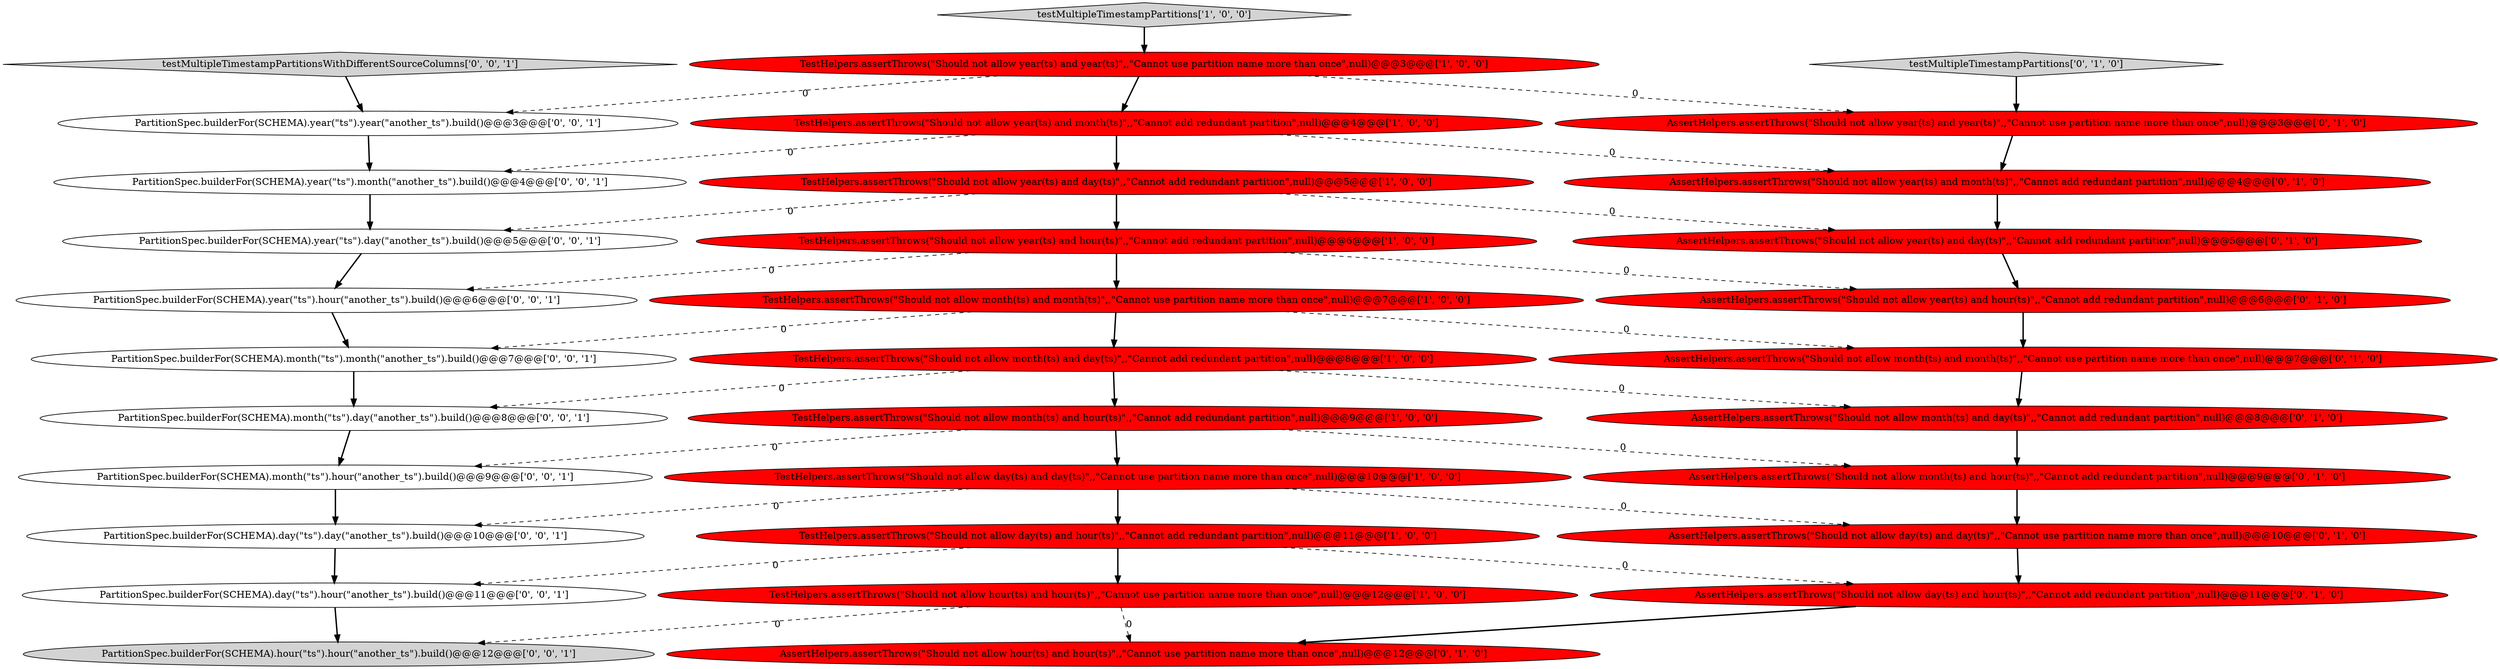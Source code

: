digraph {
8 [style = filled, label = "TestHelpers.assertThrows(\"Should not allow year(ts) and month(ts)\",,\"Cannot add redundant partition\",null)@@@4@@@['1', '0', '0']", fillcolor = red, shape = ellipse image = "AAA1AAABBB1BBB"];
28 [style = filled, label = "PartitionSpec.builderFor(SCHEMA).day(\"ts\").day(\"another_ts\").build()@@@10@@@['0', '0', '1']", fillcolor = white, shape = ellipse image = "AAA0AAABBB3BBB"];
19 [style = filled, label = "AssertHelpers.assertThrows(\"Should not allow month(ts) and day(ts)\",,\"Cannot add redundant partition\",null)@@@8@@@['0', '1', '0']", fillcolor = red, shape = ellipse image = "AAA1AAABBB2BBB"];
16 [style = filled, label = "AssertHelpers.assertThrows(\"Should not allow month(ts) and month(ts)\",,\"Cannot use partition name more than once\",null)@@@7@@@['0', '1', '0']", fillcolor = red, shape = ellipse image = "AAA1AAABBB2BBB"];
32 [style = filled, label = "PartitionSpec.builderFor(SCHEMA).year(\"ts\").year(\"another_ts\").build()@@@3@@@['0', '0', '1']", fillcolor = white, shape = ellipse image = "AAA0AAABBB3BBB"];
10 [style = filled, label = "TestHelpers.assertThrows(\"Should not allow month(ts) and month(ts)\",,\"Cannot use partition name more than once\",null)@@@7@@@['1', '0', '0']", fillcolor = red, shape = ellipse image = "AAA1AAABBB1BBB"];
15 [style = filled, label = "AssertHelpers.assertThrows(\"Should not allow year(ts) and day(ts)\",,\"Cannot add redundant partition\",null)@@@5@@@['0', '1', '0']", fillcolor = red, shape = ellipse image = "AAA1AAABBB2BBB"];
21 [style = filled, label = "AssertHelpers.assertThrows(\"Should not allow day(ts) and hour(ts)\",,\"Cannot add redundant partition\",null)@@@11@@@['0', '1', '0']", fillcolor = red, shape = ellipse image = "AAA1AAABBB2BBB"];
26 [style = filled, label = "PartitionSpec.builderFor(SCHEMA).year(\"ts\").month(\"another_ts\").build()@@@4@@@['0', '0', '1']", fillcolor = white, shape = ellipse image = "AAA0AAABBB3BBB"];
2 [style = filled, label = "TestHelpers.assertThrows(\"Should not allow year(ts) and year(ts)\",,\"Cannot use partition name more than once\",null)@@@3@@@['1', '0', '0']", fillcolor = red, shape = ellipse image = "AAA1AAABBB1BBB"];
31 [style = filled, label = "PartitionSpec.builderFor(SCHEMA).hour(\"ts\").hour(\"another_ts\").build()@@@12@@@['0', '0', '1']", fillcolor = lightgray, shape = ellipse image = "AAA0AAABBB3BBB"];
5 [style = filled, label = "TestHelpers.assertThrows(\"Should not allow hour(ts) and hour(ts)\",,\"Cannot use partition name more than once\",null)@@@12@@@['1', '0', '0']", fillcolor = red, shape = ellipse image = "AAA1AAABBB1BBB"];
11 [style = filled, label = "AssertHelpers.assertThrows(\"Should not allow month(ts) and hour(ts)\",,\"Cannot add redundant partition\",null)@@@9@@@['0', '1', '0']", fillcolor = red, shape = ellipse image = "AAA1AAABBB2BBB"];
12 [style = filled, label = "AssertHelpers.assertThrows(\"Should not allow day(ts) and day(ts)\",,\"Cannot use partition name more than once\",null)@@@10@@@['0', '1', '0']", fillcolor = red, shape = ellipse image = "AAA1AAABBB2BBB"];
7 [style = filled, label = "TestHelpers.assertThrows(\"Should not allow day(ts) and hour(ts)\",,\"Cannot add redundant partition\",null)@@@11@@@['1', '0', '0']", fillcolor = red, shape = ellipse image = "AAA1AAABBB1BBB"];
9 [style = filled, label = "TestHelpers.assertThrows(\"Should not allow month(ts) and day(ts)\",,\"Cannot add redundant partition\",null)@@@8@@@['1', '0', '0']", fillcolor = red, shape = ellipse image = "AAA1AAABBB1BBB"];
22 [style = filled, label = "PartitionSpec.builderFor(SCHEMA).year(\"ts\").day(\"another_ts\").build()@@@5@@@['0', '0', '1']", fillcolor = white, shape = ellipse image = "AAA0AAABBB3BBB"];
20 [style = filled, label = "AssertHelpers.assertThrows(\"Should not allow hour(ts) and hour(ts)\",,\"Cannot use partition name more than once\",null)@@@12@@@['0', '1', '0']", fillcolor = red, shape = ellipse image = "AAA1AAABBB2BBB"];
18 [style = filled, label = "AssertHelpers.assertThrows(\"Should not allow year(ts) and hour(ts)\",,\"Cannot add redundant partition\",null)@@@6@@@['0', '1', '0']", fillcolor = red, shape = ellipse image = "AAA1AAABBB2BBB"];
30 [style = filled, label = "PartitionSpec.builderFor(SCHEMA).day(\"ts\").hour(\"another_ts\").build()@@@11@@@['0', '0', '1']", fillcolor = white, shape = ellipse image = "AAA0AAABBB3BBB"];
4 [style = filled, label = "TestHelpers.assertThrows(\"Should not allow month(ts) and hour(ts)\",,\"Cannot add redundant partition\",null)@@@9@@@['1', '0', '0']", fillcolor = red, shape = ellipse image = "AAA1AAABBB1BBB"];
17 [style = filled, label = "AssertHelpers.assertThrows(\"Should not allow year(ts) and month(ts)\",,\"Cannot add redundant partition\",null)@@@4@@@['0', '1', '0']", fillcolor = red, shape = ellipse image = "AAA1AAABBB2BBB"];
6 [style = filled, label = "TestHelpers.assertThrows(\"Should not allow year(ts) and hour(ts)\",,\"Cannot add redundant partition\",null)@@@6@@@['1', '0', '0']", fillcolor = red, shape = ellipse image = "AAA1AAABBB1BBB"];
14 [style = filled, label = "testMultipleTimestampPartitions['0', '1', '0']", fillcolor = lightgray, shape = diamond image = "AAA0AAABBB2BBB"];
3 [style = filled, label = "testMultipleTimestampPartitions['1', '0', '0']", fillcolor = lightgray, shape = diamond image = "AAA0AAABBB1BBB"];
1 [style = filled, label = "TestHelpers.assertThrows(\"Should not allow year(ts) and day(ts)\",,\"Cannot add redundant partition\",null)@@@5@@@['1', '0', '0']", fillcolor = red, shape = ellipse image = "AAA1AAABBB1BBB"];
13 [style = filled, label = "AssertHelpers.assertThrows(\"Should not allow year(ts) and year(ts)\",,\"Cannot use partition name more than once\",null)@@@3@@@['0', '1', '0']", fillcolor = red, shape = ellipse image = "AAA1AAABBB2BBB"];
0 [style = filled, label = "TestHelpers.assertThrows(\"Should not allow day(ts) and day(ts)\",,\"Cannot use partition name more than once\",null)@@@10@@@['1', '0', '0']", fillcolor = red, shape = ellipse image = "AAA1AAABBB1BBB"];
23 [style = filled, label = "PartitionSpec.builderFor(SCHEMA).month(\"ts\").day(\"another_ts\").build()@@@8@@@['0', '0', '1']", fillcolor = white, shape = ellipse image = "AAA0AAABBB3BBB"];
25 [style = filled, label = "PartitionSpec.builderFor(SCHEMA).month(\"ts\").month(\"another_ts\").build()@@@7@@@['0', '0', '1']", fillcolor = white, shape = ellipse image = "AAA0AAABBB3BBB"];
29 [style = filled, label = "testMultipleTimestampPartitionsWithDifferentSourceColumns['0', '0', '1']", fillcolor = lightgray, shape = diamond image = "AAA0AAABBB3BBB"];
27 [style = filled, label = "PartitionSpec.builderFor(SCHEMA).month(\"ts\").hour(\"another_ts\").build()@@@9@@@['0', '0', '1']", fillcolor = white, shape = ellipse image = "AAA0AAABBB3BBB"];
24 [style = filled, label = "PartitionSpec.builderFor(SCHEMA).year(\"ts\").hour(\"another_ts\").build()@@@6@@@['0', '0', '1']", fillcolor = white, shape = ellipse image = "AAA0AAABBB3BBB"];
7->21 [style = dashed, label="0"];
23->27 [style = bold, label=""];
28->30 [style = bold, label=""];
12->21 [style = bold, label=""];
25->23 [style = bold, label=""];
1->15 [style = dashed, label="0"];
9->4 [style = bold, label=""];
27->28 [style = bold, label=""];
2->32 [style = dashed, label="0"];
4->27 [style = dashed, label="0"];
19->11 [style = bold, label=""];
11->12 [style = bold, label=""];
0->12 [style = dashed, label="0"];
16->19 [style = bold, label=""];
0->28 [style = dashed, label="0"];
15->18 [style = bold, label=""];
32->26 [style = bold, label=""];
9->23 [style = dashed, label="0"];
26->22 [style = bold, label=""];
1->22 [style = dashed, label="0"];
4->0 [style = bold, label=""];
5->20 [style = dashed, label="0"];
0->7 [style = bold, label=""];
6->18 [style = dashed, label="0"];
9->19 [style = dashed, label="0"];
8->1 [style = bold, label=""];
13->17 [style = bold, label=""];
7->5 [style = bold, label=""];
1->6 [style = bold, label=""];
21->20 [style = bold, label=""];
3->2 [style = bold, label=""];
30->31 [style = bold, label=""];
2->13 [style = dashed, label="0"];
24->25 [style = bold, label=""];
29->32 [style = bold, label=""];
6->10 [style = bold, label=""];
6->24 [style = dashed, label="0"];
7->30 [style = dashed, label="0"];
17->15 [style = bold, label=""];
5->31 [style = dashed, label="0"];
8->17 [style = dashed, label="0"];
10->9 [style = bold, label=""];
10->16 [style = dashed, label="0"];
14->13 [style = bold, label=""];
22->24 [style = bold, label=""];
4->11 [style = dashed, label="0"];
10->25 [style = dashed, label="0"];
2->8 [style = bold, label=""];
8->26 [style = dashed, label="0"];
18->16 [style = bold, label=""];
}
